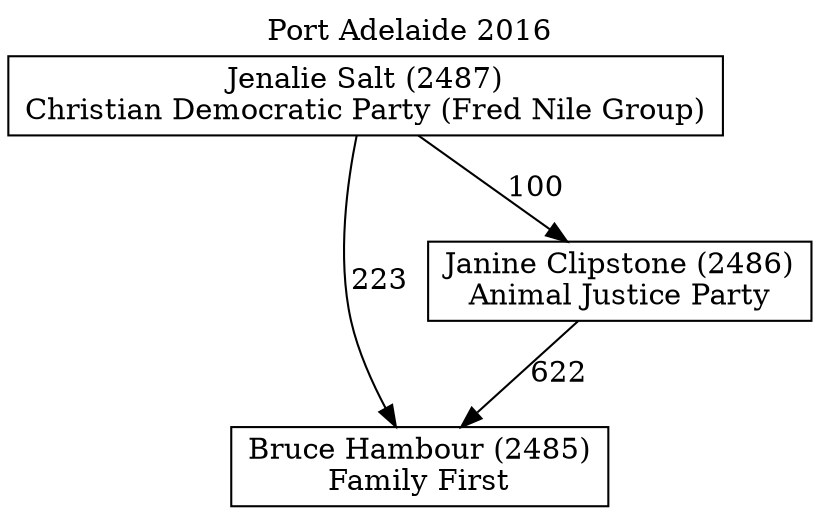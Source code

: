 // House preference flow
digraph "Bruce Hambour (2485)_Port Adelaide_2016" {
	graph [label="Port Adelaide 2016" labelloc=t mclimit=10]
	node [shape=box]
	"Bruce Hambour (2485)" [label="Bruce Hambour (2485)
Family First"]
	"Janine Clipstone (2486)" [label="Janine Clipstone (2486)
Animal Justice Party"]
	"Jenalie Salt (2487)" [label="Jenalie Salt (2487)
Christian Democratic Party (Fred Nile Group)"]
	"Janine Clipstone (2486)" -> "Bruce Hambour (2485)" [label=622]
	"Jenalie Salt (2487)" -> "Janine Clipstone (2486)" [label=100]
	"Jenalie Salt (2487)" -> "Bruce Hambour (2485)" [label=223]
}
